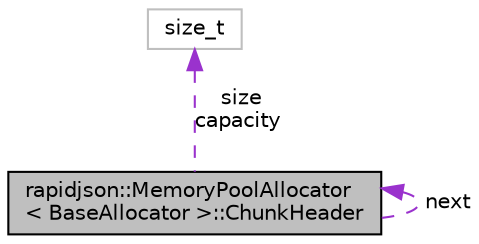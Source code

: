 digraph "rapidjson::MemoryPoolAllocator&lt; BaseAllocator &gt;::ChunkHeader"
{
 // INTERACTIVE_SVG=YES
 // LATEX_PDF_SIZE
  edge [fontname="Helvetica",fontsize="10",labelfontname="Helvetica",labelfontsize="10"];
  node [fontname="Helvetica",fontsize="10",shape=record];
  Node1 [label="rapidjson::MemoryPoolAllocator\l\< BaseAllocator \>::ChunkHeader",height=0.2,width=0.4,color="black", fillcolor="grey75", style="filled", fontcolor="black",tooltip="Chunk header for perpending to each chunk."];
  Node1 -> Node1 [dir="back",color="darkorchid3",fontsize="10",style="dashed",label=" next" ,fontname="Helvetica"];
  Node2 -> Node1 [dir="back",color="darkorchid3",fontsize="10",style="dashed",label=" size\ncapacity" ,fontname="Helvetica"];
  Node2 [label="size_t",height=0.2,width=0.4,color="grey75", fillcolor="white", style="filled",tooltip=" "];
}
